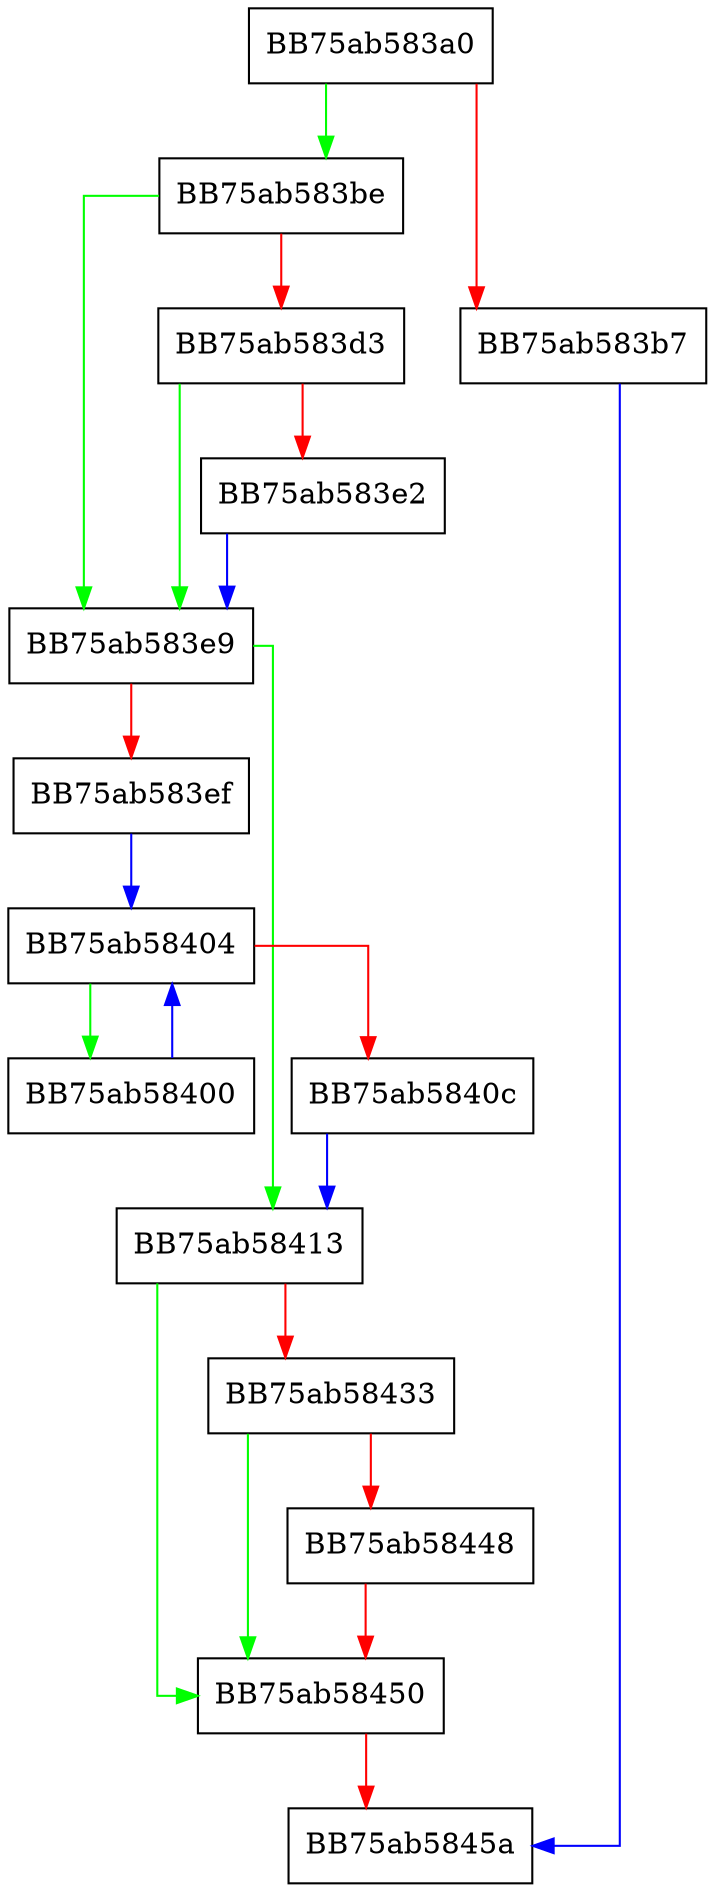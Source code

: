 digraph sqlite3_backup_finish {
  node [shape="box"];
  graph [splines=ortho];
  BB75ab583a0 -> BB75ab583be [color="green"];
  BB75ab583a0 -> BB75ab583b7 [color="red"];
  BB75ab583b7 -> BB75ab5845a [color="blue"];
  BB75ab583be -> BB75ab583e9 [color="green"];
  BB75ab583be -> BB75ab583d3 [color="red"];
  BB75ab583d3 -> BB75ab583e9 [color="green"];
  BB75ab583d3 -> BB75ab583e2 [color="red"];
  BB75ab583e2 -> BB75ab583e9 [color="blue"];
  BB75ab583e9 -> BB75ab58413 [color="green"];
  BB75ab583e9 -> BB75ab583ef [color="red"];
  BB75ab583ef -> BB75ab58404 [color="blue"];
  BB75ab58400 -> BB75ab58404 [color="blue"];
  BB75ab58404 -> BB75ab58400 [color="green"];
  BB75ab58404 -> BB75ab5840c [color="red"];
  BB75ab5840c -> BB75ab58413 [color="blue"];
  BB75ab58413 -> BB75ab58450 [color="green"];
  BB75ab58413 -> BB75ab58433 [color="red"];
  BB75ab58433 -> BB75ab58450 [color="green"];
  BB75ab58433 -> BB75ab58448 [color="red"];
  BB75ab58448 -> BB75ab58450 [color="red"];
  BB75ab58450 -> BB75ab5845a [color="red"];
}